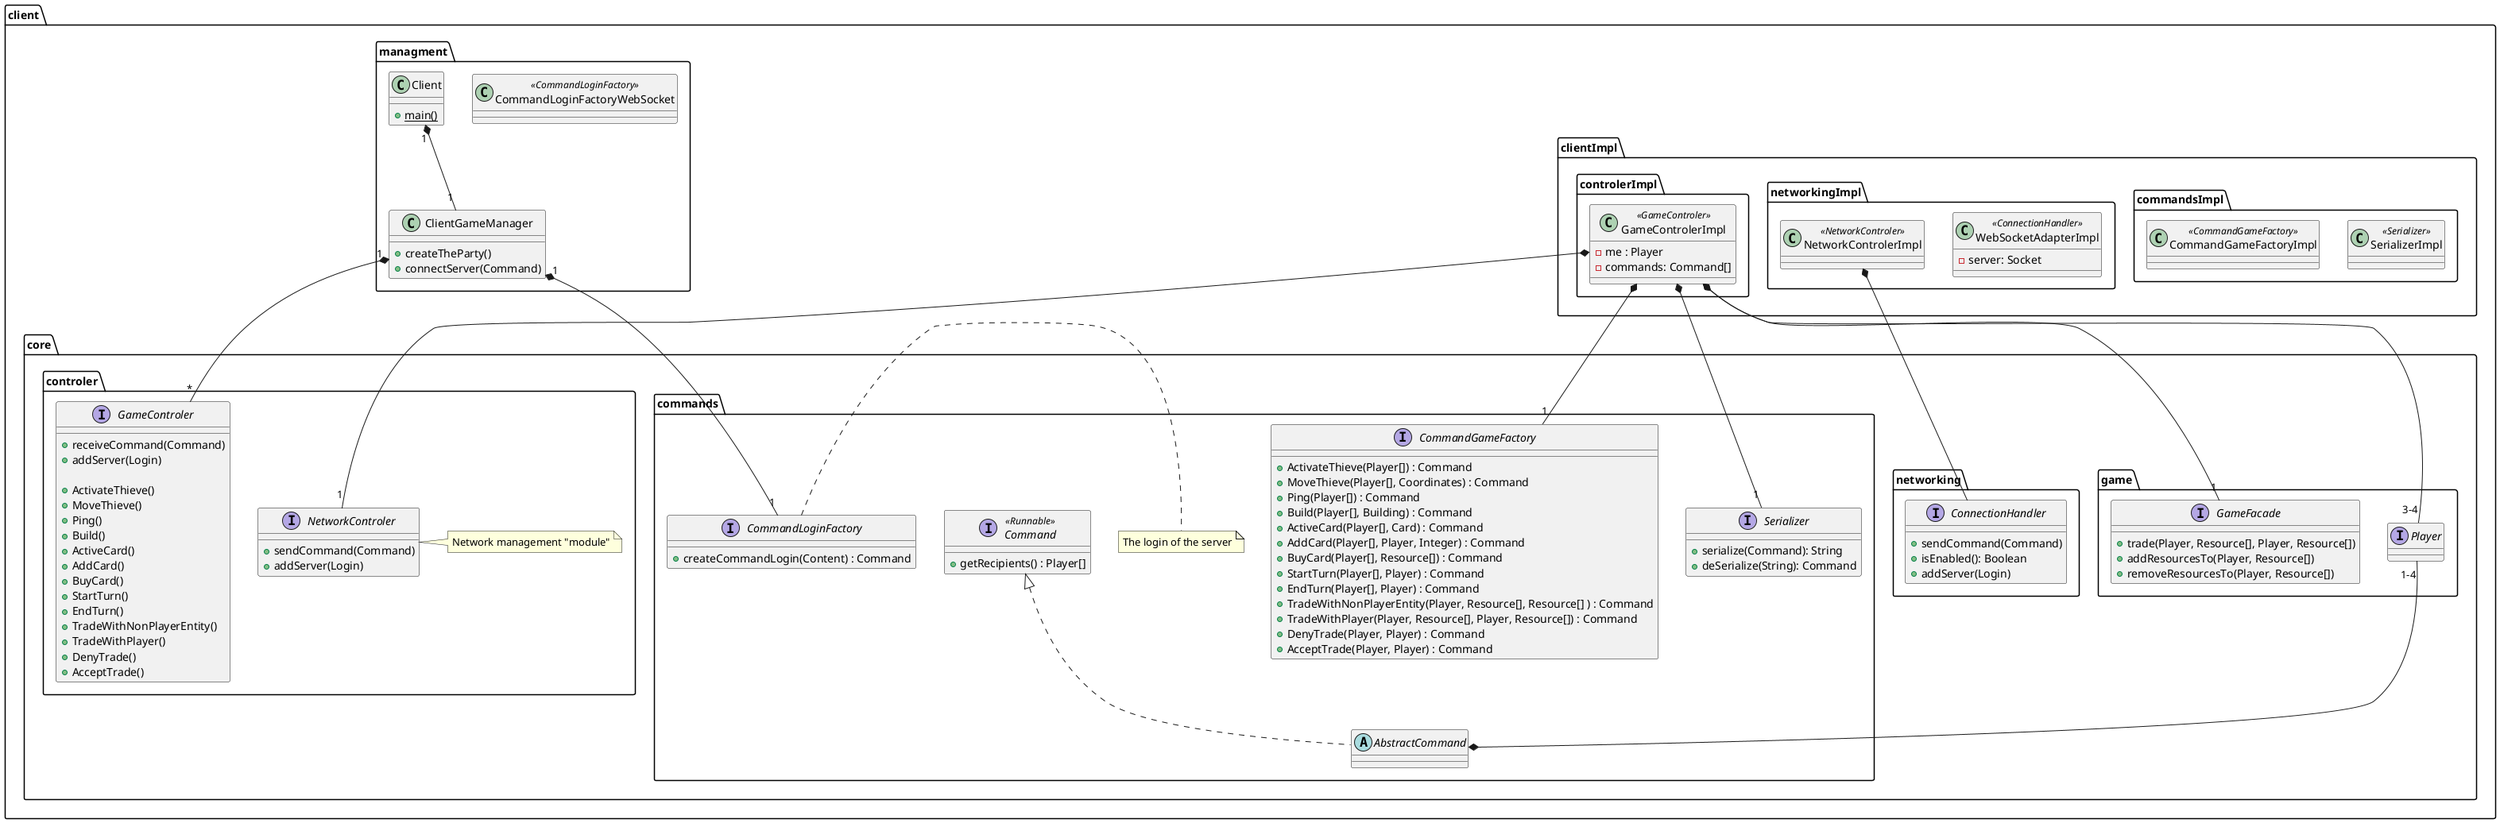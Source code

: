@startuml
package client {
    package core {
        package game {
        	   interface Player{}
            interface GameFacade {
	        	+trade(Player, Resource[], Player, Resource[])
	        	+addResourcesTo(Player, Resource[])
	        	+removeResourcesTo(Player, Resource[])
            }
        }
        package commands {
            interface CommandLoginFactory{
	    		+createCommandLogin(Content) : Command
	    	}
	    	note right : The login of the server
	    	
            interface CommandGameFactory {
            	+ActivateThieve(Player[]) : Command
            	+MoveThieve(Player[], Coordinates) : Command
            	+Ping(Player[]) : Command
            	+Build(Player[], Building) : Command
            	+ActiveCard(Player[], Card) : Command
            	+AddCard(Player[], Player, Integer) : Command
            	+BuyCard(Player[], Resource[]) : Command
            	+StartTurn(Player[], Player) : Command
            	+EndTurn(Player[], Player) : Command
            	+TradeWithNonPlayerEntity(Player, Resource[], Resource[] ) : Command
            	+TradeWithPlayer(Player, Resource[], Player, Resource[]) : Command
            	+DenyTrade(Player, Player) : Command
            	+AcceptTrade(Player, Player) : Command
            }
            interface Command <<Runnable>>{
                +getRecipients() : Player[]
            }

            interface Serializer {
                +serialize(Command): String
                +deSerialize(String): Command
            }
            
            abstract AbstractCommand implements Command{}
            AbstractCommand *-up- "1-4"  Player
        }

        package networking {
            interface ConnectionHandler {
                +sendCommand(Command)
                +isEnabled(): Boolean
                +addServer(Login)
            }
        }

        package controler {
            interface NetworkControler {
            	+sendCommand(Command)
            	+addServer(Login)
            }
            note right: Network management "module"

            interface GameControler{
                +receiveCommand(Command)
                +addServer(Login)
                
            	+ActivateThieve()
            	+MoveThieve()
            	+Ping()
            	+Build()
            	+ActiveCard()
            	+AddCard()
            	+BuyCard()
            	+StartTurn()
            	+EndTurn()
				+TradeWithNonPlayerEntity()
            	+TradeWithPlayer()
            	+DenyTrade()
            	+AcceptTrade()
            }

        }

    }
      
    package clientImpl {
        package commandsImpl {
            class SerializerImpl <<Serializer>>{}
            class CommandGameFactoryImpl <<CommandGameFactory>>{}

        }

        package networkingImpl {
            class WebSocketAdapterImpl <<ConnectionHandler>>{
               -server: Socket
            }
            class NetworkControlerImpl <<NetworkControler>>{}

            
            NetworkControlerImpl *-- ConnectionHandler
		   
        }
        package controlerImpl {

            class GameControlerImpl <<GameControler>>{
                -me : Player
                -commands: Command[]
            }
            GameControlerImpl *-- "1" CommandGameFactory
            GameControlerImpl *-- "1" NetworkControler
            GameControlerImpl *-- "1" GameFacade
            GameControlerImpl *-- "1" Serializer
            GameControlerImpl *-- "3-4" Player
            
        }
    }
 
    
    package managment{
    		class CommandLoginFactoryWebSocket <<CommandLoginFactory>>{}
    		
		    class ClientGameManager{
		    	+createTheParty()
		    	+connectServer(Command)
		    }
			
		    class Client {
		        {static}+main()
		    }
		    
		    ClientGameManager "1" *-- "*" GameControler
		    ClientGameManager "1" *-- "1" CommandLoginFactory
		    Client "1" *-- "1" ClientGameManager
    
    }


}
@enduml
